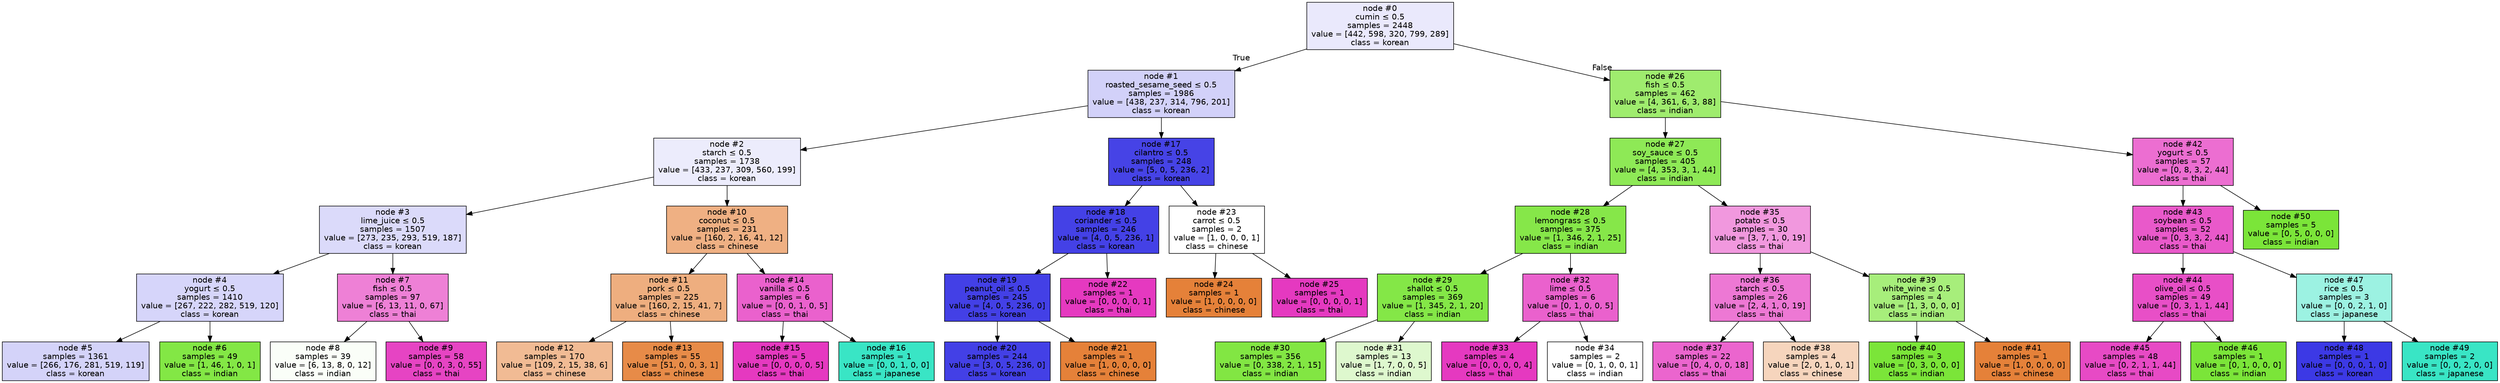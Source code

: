 digraph Tree {
node [shape=box, style="filled", color="black", fontname="helvetica"] ;
edge [fontname="helvetica"] ;
0 [label=<node &#35;0<br/>cumin &le; 0.5<br/>samples = 2448<br/>value = [442, 598, 320, 799, 289]<br/>class = korean>, fillcolor="#eae9fc"] ;
1 [label=<node &#35;1<br/>roasted_sesame_seed &le; 0.5<br/>samples = 1986<br/>value = [438, 237, 314, 796, 201]<br/>class = korean>, fillcolor="#d2d1f9"] ;
0 -> 1 [labeldistance=2.5, labelangle=45, headlabel="True"] ;
2 [label=<node &#35;2<br/>starch &le; 0.5<br/>samples = 1738<br/>value = [433, 237, 309, 560, 199]<br/>class = korean>, fillcolor="#ececfc"] ;
1 -> 2 ;
3 [label=<node &#35;3<br/>lime_juice &le; 0.5<br/>samples = 1507<br/>value = [273, 235, 293, 519, 187]<br/>class = korean>, fillcolor="#dbdafa"] ;
2 -> 3 ;
4 [label=<node &#35;4<br/>yogurt &le; 0.5<br/>samples = 1410<br/>value = [267, 222, 282, 519, 120]<br/>class = korean>, fillcolor="#d6d5fa"] ;
3 -> 4 ;
5 [label=<node &#35;5<br/>samples = 1361<br/>value = [266, 176, 281, 519, 119]<br/>class = korean>, fillcolor="#d4d3f9"] ;
4 -> 5 ;
6 [label=<node &#35;6<br/>samples = 49<br/>value = [1, 46, 1, 0, 1]<br/>class = indian>, fillcolor="#83e745"] ;
4 -> 6 ;
7 [label=<node &#35;7<br/>fish &le; 0.5<br/>samples = 97<br/>value = [6, 13, 11, 0, 67]<br/>class = thai>, fillcolor="#ee80d6"] ;
3 -> 7 ;
8 [label=<node &#35;8<br/>samples = 39<br/>value = [6, 13, 8, 0, 12]<br/>class = indian>, fillcolor="#fafef8"] ;
7 -> 8 ;
9 [label=<node &#35;9<br/>samples = 58<br/>value = [0, 0, 3, 0, 55]<br/>class = thai>, fillcolor="#e644c3"] ;
7 -> 9 ;
10 [label=<node &#35;10<br/>coconut &le; 0.5<br/>samples = 231<br/>value = [160, 2, 16, 41, 12]<br/>class = chinese>, fillcolor="#efb083"] ;
2 -> 10 ;
11 [label=<node &#35;11<br/>pork &le; 0.5<br/>samples = 225<br/>value = [160, 2, 15, 41, 7]<br/>class = chinese>, fillcolor="#eeae7f"] ;
10 -> 11 ;
12 [label=<node &#35;12<br/>samples = 170<br/>value = [109, 2, 15, 38, 6]<br/>class = chinese>, fillcolor="#f1bb94"] ;
11 -> 12 ;
13 [label=<node &#35;13<br/>samples = 55<br/>value = [51, 0, 0, 3, 1]<br/>class = chinese>, fillcolor="#e78b48"] ;
11 -> 13 ;
14 [label=<node &#35;14<br/>vanilla &le; 0.5<br/>samples = 6<br/>value = [0, 0, 1, 0, 5]<br/>class = thai>, fillcolor="#ea61cd"] ;
10 -> 14 ;
15 [label=<node &#35;15<br/>samples = 5<br/>value = [0, 0, 0, 0, 5]<br/>class = thai>, fillcolor="#e539c0"] ;
14 -> 15 ;
16 [label=<node &#35;16<br/>samples = 1<br/>value = [0, 0, 1, 0, 0]<br/>class = japanese>, fillcolor="#39e5c5"] ;
14 -> 16 ;
17 [label=<node &#35;17<br/>cilantro &le; 0.5<br/>samples = 248<br/>value = [5, 0, 5, 236, 2]<br/>class = korean>, fillcolor="#4643e6"] ;
1 -> 17 ;
18 [label=<node &#35;18<br/>coriander &le; 0.5<br/>samples = 246<br/>value = [4, 0, 5, 236, 1]<br/>class = korean>, fillcolor="#4441e6"] ;
17 -> 18 ;
19 [label=<node &#35;19<br/>peanut_oil &le; 0.5<br/>samples = 245<br/>value = [4, 0, 5, 236, 0]<br/>class = korean>, fillcolor="#4340e6"] ;
18 -> 19 ;
20 [label=<node &#35;20<br/>samples = 244<br/>value = [3, 0, 5, 236, 0]<br/>class = korean>, fillcolor="#4340e6"] ;
19 -> 20 ;
21 [label=<node &#35;21<br/>samples = 1<br/>value = [1, 0, 0, 0, 0]<br/>class = chinese>, fillcolor="#e58139"] ;
19 -> 21 ;
22 [label=<node &#35;22<br/>samples = 1<br/>value = [0, 0, 0, 0, 1]<br/>class = thai>, fillcolor="#e539c0"] ;
18 -> 22 ;
23 [label=<node &#35;23<br/>carrot &le; 0.5<br/>samples = 2<br/>value = [1, 0, 0, 0, 1]<br/>class = chinese>, fillcolor="#ffffff"] ;
17 -> 23 ;
24 [label=<node &#35;24<br/>samples = 1<br/>value = [1, 0, 0, 0, 0]<br/>class = chinese>, fillcolor="#e58139"] ;
23 -> 24 ;
25 [label=<node &#35;25<br/>samples = 1<br/>value = [0, 0, 0, 0, 1]<br/>class = thai>, fillcolor="#e539c0"] ;
23 -> 25 ;
26 [label=<node &#35;26<br/>fish &le; 0.5<br/>samples = 462<br/>value = [4, 361, 6, 3, 88]<br/>class = indian>, fillcolor="#9fec6e"] ;
0 -> 26 [labeldistance=2.5, labelangle=-45, headlabel="False"] ;
27 [label=<node &#35;27<br/>soy_sauce &le; 0.5<br/>samples = 405<br/>value = [4, 353, 3, 1, 44]<br/>class = indian>, fillcolor="#8ee956"] ;
26 -> 27 ;
28 [label=<node &#35;28<br/>lemongrass &le; 0.5<br/>samples = 375<br/>value = [1, 346, 2, 1, 25]<br/>class = indian>, fillcolor="#86e749"] ;
27 -> 28 ;
29 [label=<node &#35;29<br/>shallot &le; 0.5<br/>samples = 369<br/>value = [1, 345, 2, 1, 20]<br/>class = indian>, fillcolor="#84e747"] ;
28 -> 29 ;
30 [label=<node &#35;30<br/>samples = 356<br/>value = [0, 338, 2, 1, 15]<br/>class = indian>, fillcolor="#82e643"] ;
29 -> 30 ;
31 [label=<node &#35;31<br/>samples = 13<br/>value = [1, 7, 0, 0, 5]<br/>class = indian>, fillcolor="#def8ce"] ;
29 -> 31 ;
32 [label=<node &#35;32<br/>lime &le; 0.5<br/>samples = 6<br/>value = [0, 1, 0, 0, 5]<br/>class = thai>, fillcolor="#ea61cd"] ;
28 -> 32 ;
33 [label=<node &#35;33<br/>samples = 4<br/>value = [0, 0, 0, 0, 4]<br/>class = thai>, fillcolor="#e539c0"] ;
32 -> 33 ;
34 [label=<node &#35;34<br/>samples = 2<br/>value = [0, 1, 0, 0, 1]<br/>class = indian>, fillcolor="#ffffff"] ;
32 -> 34 ;
35 [label=<node &#35;35<br/>potato &le; 0.5<br/>samples = 30<br/>value = [3, 7, 1, 0, 19]<br/>class = thai>, fillcolor="#f198de"] ;
27 -> 35 ;
36 [label=<node &#35;36<br/>starch &le; 0.5<br/>samples = 26<br/>value = [2, 4, 1, 0, 19]<br/>class = thai>, fillcolor="#ed78d4"] ;
35 -> 36 ;
37 [label=<node &#35;37<br/>samples = 22<br/>value = [0, 4, 0, 0, 18]<br/>class = thai>, fillcolor="#eb65ce"] ;
36 -> 37 ;
38 [label=<node &#35;38<br/>samples = 4<br/>value = [2, 0, 1, 0, 1]<br/>class = chinese>, fillcolor="#f6d5bd"] ;
36 -> 38 ;
39 [label=<node &#35;39<br/>white_wine &le; 0.5<br/>samples = 4<br/>value = [1, 3, 0, 0, 0]<br/>class = indian>, fillcolor="#a7ee7b"] ;
35 -> 39 ;
40 [label=<node &#35;40<br/>samples = 3<br/>value = [0, 3, 0, 0, 0]<br/>class = indian>, fillcolor="#7be539"] ;
39 -> 40 ;
41 [label=<node &#35;41<br/>samples = 1<br/>value = [1, 0, 0, 0, 0]<br/>class = chinese>, fillcolor="#e58139"] ;
39 -> 41 ;
42 [label=<node &#35;42<br/>yogurt &le; 0.5<br/>samples = 57<br/>value = [0, 8, 3, 2, 44]<br/>class = thai>, fillcolor="#ec6ed1"] ;
26 -> 42 ;
43 [label=<node &#35;43<br/>soybean &le; 0.5<br/>samples = 52<br/>value = [0, 3, 3, 2, 44]<br/>class = thai>, fillcolor="#e959ca"] ;
42 -> 43 ;
44 [label=<node &#35;44<br/>olive_oil &le; 0.5<br/>samples = 49<br/>value = [0, 3, 1, 1, 44]<br/>class = thai>, fillcolor="#e84fc7"] ;
43 -> 44 ;
45 [label=<node &#35;45<br/>samples = 48<br/>value = [0, 2, 1, 1, 44]<br/>class = thai>, fillcolor="#e74ac5"] ;
44 -> 45 ;
46 [label=<node &#35;46<br/>samples = 1<br/>value = [0, 1, 0, 0, 0]<br/>class = indian>, fillcolor="#7be539"] ;
44 -> 46 ;
47 [label=<node &#35;47<br/>rice &le; 0.5<br/>samples = 3<br/>value = [0, 0, 2, 1, 0]<br/>class = japanese>, fillcolor="#9cf2e2"] ;
43 -> 47 ;
48 [label=<node &#35;48<br/>samples = 1<br/>value = [0, 0, 0, 1, 0]<br/>class = korean>, fillcolor="#3c39e5"] ;
47 -> 48 ;
49 [label=<node &#35;49<br/>samples = 2<br/>value = [0, 0, 2, 0, 0]<br/>class = japanese>, fillcolor="#39e5c5"] ;
47 -> 49 ;
50 [label=<node &#35;50<br/>samples = 5<br/>value = [0, 5, 0, 0, 0]<br/>class = indian>, fillcolor="#7be539"] ;
42 -> 50 ;
}